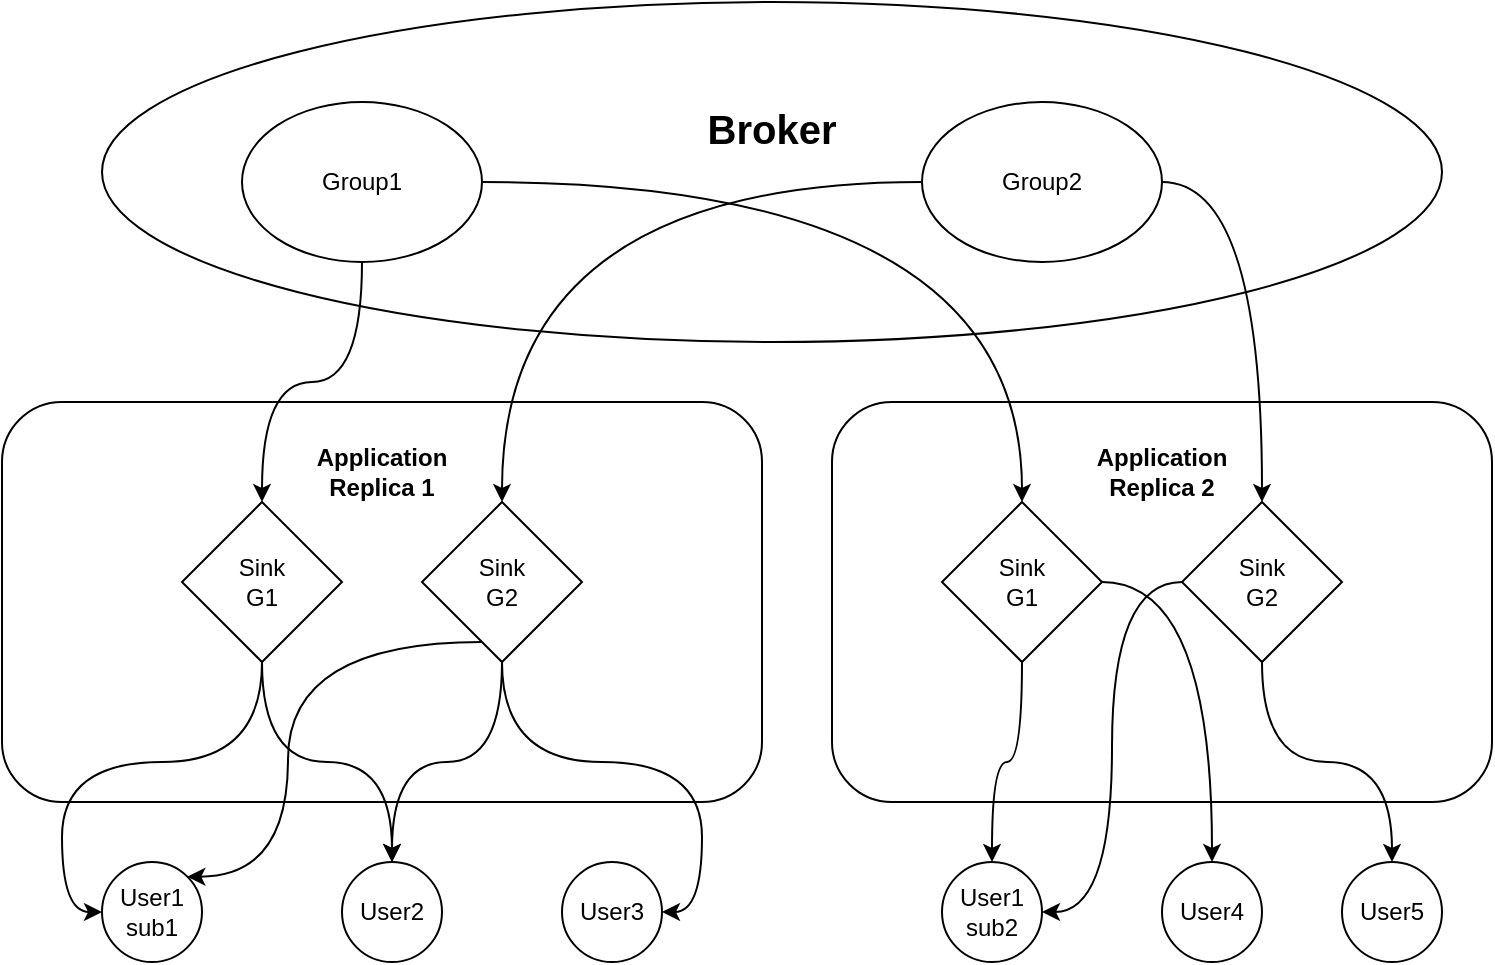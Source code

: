<mxfile version="13.7.9" type="embed"><diagram id="rjR9wzhXq8Hpp7HeJRx-" name="Page-1"><mxGraphModel dx="925" dy="661" grid="1" gridSize="10" guides="1" tooltips="1" connect="1" arrows="1" fold="1" page="1" pageScale="1" pageWidth="850" pageHeight="1100" math="0" shadow="0"><root><mxCell id="0"/><mxCell id="1" parent="0"/><mxCell id="122" value="&lt;b&gt;Application&lt;br&gt;Replica 2&lt;br&gt;&lt;br&gt;&lt;br&gt;&lt;br&gt;&lt;br&gt;&lt;br&gt;&lt;br&gt;&lt;br&gt;&lt;br&gt;&lt;br&gt;&lt;/b&gt;" style="rounded=1;whiteSpace=wrap;html=1;" vertex="1" parent="1"><mxGeometry x="425" y="230" width="330" height="200" as="geometry"/></mxCell><mxCell id="121" value="&lt;b&gt;Application&lt;br&gt;Replica 1&lt;br&gt;&lt;br&gt;&lt;br&gt;&lt;br&gt;&lt;br&gt;&lt;br&gt;&lt;br&gt;&lt;br&gt;&lt;br&gt;&lt;br&gt;&lt;/b&gt;" style="rounded=1;whiteSpace=wrap;html=1;" vertex="1" parent="1"><mxGeometry x="10" y="230" width="380" height="200" as="geometry"/></mxCell><mxCell id="97" value="&lt;b&gt;&lt;font style=&quot;font-size: 20px&quot;&gt;Broker&lt;/font&gt;&lt;/b&gt;&lt;br&gt;&lt;br&gt;&lt;br&gt;&lt;br&gt;" style="ellipse;whiteSpace=wrap;html=1;" parent="1" vertex="1"><mxGeometry x="60" y="30" width="670" height="170" as="geometry"/></mxCell><mxCell id="98" style="edgeStyle=orthogonalEdgeStyle;rounded=0;orthogonalLoop=1;jettySize=auto;html=1;entryX=0.5;entryY=0;entryDx=0;entryDy=0;curved=1;" parent="1" source="93" target="102" edge="1"><mxGeometry relative="1" as="geometry"><mxPoint x="140" y="250" as="targetPoint"/></mxGeometry></mxCell><mxCell id="99" style="edgeStyle=orthogonalEdgeStyle;curved=1;rounded=0;orthogonalLoop=1;jettySize=auto;html=1;entryX=0.5;entryY=0;entryDx=0;entryDy=0;" parent="1" source="93" target="104" edge="1"><mxGeometry relative="1" as="geometry"><mxPoint x="520" y="270" as="targetPoint"/></mxGeometry></mxCell><mxCell id="93" value="Group1" style="ellipse;whiteSpace=wrap;html=1;" parent="1" vertex="1"><mxGeometry x="130" y="80" width="120" height="80" as="geometry"/></mxCell><mxCell id="100" style="edgeStyle=orthogonalEdgeStyle;curved=1;rounded=0;orthogonalLoop=1;jettySize=auto;html=1;" parent="1" source="94" target="103" edge="1"><mxGeometry relative="1" as="geometry"><mxPoint x="260" y="250" as="targetPoint"/></mxGeometry></mxCell><mxCell id="101" style="edgeStyle=orthogonalEdgeStyle;curved=1;rounded=0;orthogonalLoop=1;jettySize=auto;html=1;" parent="1" source="94" target="105" edge="1"><mxGeometry relative="1" as="geometry"><mxPoint x="640" y="250" as="targetPoint"/></mxGeometry></mxCell><mxCell id="94" value="Group2" style="ellipse;whiteSpace=wrap;html=1;" parent="1" vertex="1"><mxGeometry x="470" y="80" width="120" height="80" as="geometry"/></mxCell><mxCell id="112" style="edgeStyle=orthogonalEdgeStyle;curved=1;rounded=0;orthogonalLoop=1;jettySize=auto;html=1;entryX=0;entryY=0.5;entryDx=0;entryDy=0;" parent="1" source="102" target="106" edge="1"><mxGeometry relative="1" as="geometry"/></mxCell><mxCell id="114" style="edgeStyle=orthogonalEdgeStyle;curved=1;rounded=0;orthogonalLoop=1;jettySize=auto;html=1;entryX=0.5;entryY=0;entryDx=0;entryDy=0;" parent="1" source="102" target="107" edge="1"><mxGeometry relative="1" as="geometry"/></mxCell><mxCell id="102" value="Sink&lt;br&gt;G1" style="rhombus;whiteSpace=wrap;html=1;" parent="1" vertex="1"><mxGeometry x="100" y="280" width="80" height="80" as="geometry"/></mxCell><mxCell id="113" style="edgeStyle=orthogonalEdgeStyle;curved=1;rounded=0;orthogonalLoop=1;jettySize=auto;html=1;entryX=1;entryY=0;entryDx=0;entryDy=0;" parent="1" source="103" target="106" edge="1"><mxGeometry relative="1" as="geometry"><Array as="points"><mxPoint x="153" y="350"/></Array></mxGeometry></mxCell><mxCell id="115" style="edgeStyle=orthogonalEdgeStyle;curved=1;rounded=0;orthogonalLoop=1;jettySize=auto;html=1;entryX=0.5;entryY=0;entryDx=0;entryDy=0;" parent="1" source="103" target="107" edge="1"><mxGeometry relative="1" as="geometry"/></mxCell><mxCell id="116" style="edgeStyle=orthogonalEdgeStyle;curved=1;rounded=0;orthogonalLoop=1;jettySize=auto;html=1;entryX=1;entryY=0.5;entryDx=0;entryDy=0;" parent="1" source="103" target="108" edge="1"><mxGeometry relative="1" as="geometry"/></mxCell><mxCell id="103" value="Sink&lt;br&gt;G2" style="rhombus;whiteSpace=wrap;html=1;" parent="1" vertex="1"><mxGeometry x="220" y="280" width="80" height="80" as="geometry"/></mxCell><mxCell id="117" style="edgeStyle=orthogonalEdgeStyle;curved=1;rounded=0;orthogonalLoop=1;jettySize=auto;html=1;entryX=0.5;entryY=0;entryDx=0;entryDy=0;" parent="1" source="104" target="109" edge="1"><mxGeometry relative="1" as="geometry"/></mxCell><mxCell id="119" style="edgeStyle=orthogonalEdgeStyle;curved=1;rounded=0;orthogonalLoop=1;jettySize=auto;html=1;entryX=0.5;entryY=0;entryDx=0;entryDy=0;" parent="1" source="104" target="110" edge="1"><mxGeometry relative="1" as="geometry"/></mxCell><mxCell id="104" value="Sink&lt;br&gt;G1" style="rhombus;whiteSpace=wrap;html=1;" parent="1" vertex="1"><mxGeometry x="480" y="280" width="80" height="80" as="geometry"/></mxCell><mxCell id="118" style="edgeStyle=orthogonalEdgeStyle;curved=1;rounded=0;orthogonalLoop=1;jettySize=auto;html=1;entryX=0.5;entryY=0;entryDx=0;entryDy=0;" parent="1" source="105" target="111" edge="1"><mxGeometry relative="1" as="geometry"/></mxCell><mxCell id="120" style="edgeStyle=orthogonalEdgeStyle;curved=1;rounded=0;orthogonalLoop=1;jettySize=auto;html=1;entryX=1;entryY=0.5;entryDx=0;entryDy=0;" parent="1" source="105" target="109" edge="1"><mxGeometry relative="1" as="geometry"/></mxCell><mxCell id="105" value="Sink&lt;br&gt;G2" style="rhombus;whiteSpace=wrap;html=1;" parent="1" vertex="1"><mxGeometry x="600" y="280" width="80" height="80" as="geometry"/></mxCell><mxCell id="106" value="User1&lt;br&gt;sub1" style="ellipse;whiteSpace=wrap;html=1;" parent="1" vertex="1"><mxGeometry x="60" y="460" width="50" height="50" as="geometry"/></mxCell><mxCell id="107" value="User2" style="ellipse;whiteSpace=wrap;html=1;" parent="1" vertex="1"><mxGeometry x="180" y="460" width="50" height="50" as="geometry"/></mxCell><mxCell id="108" value="User3" style="ellipse;whiteSpace=wrap;html=1;" parent="1" vertex="1"><mxGeometry x="290" y="460" width="50" height="50" as="geometry"/></mxCell><mxCell id="109" value="User1&lt;br&gt;sub2" style="ellipse;whiteSpace=wrap;html=1;" parent="1" vertex="1"><mxGeometry x="480" y="460" width="50" height="50" as="geometry"/></mxCell><mxCell id="110" value="User4" style="ellipse;whiteSpace=wrap;html=1;" parent="1" vertex="1"><mxGeometry x="590" y="460" width="50" height="50" as="geometry"/></mxCell><mxCell id="111" value="User5" style="ellipse;whiteSpace=wrap;html=1;" parent="1" vertex="1"><mxGeometry x="680" y="460" width="50" height="50" as="geometry"/></mxCell></root></mxGraphModel></diagram></mxfile>